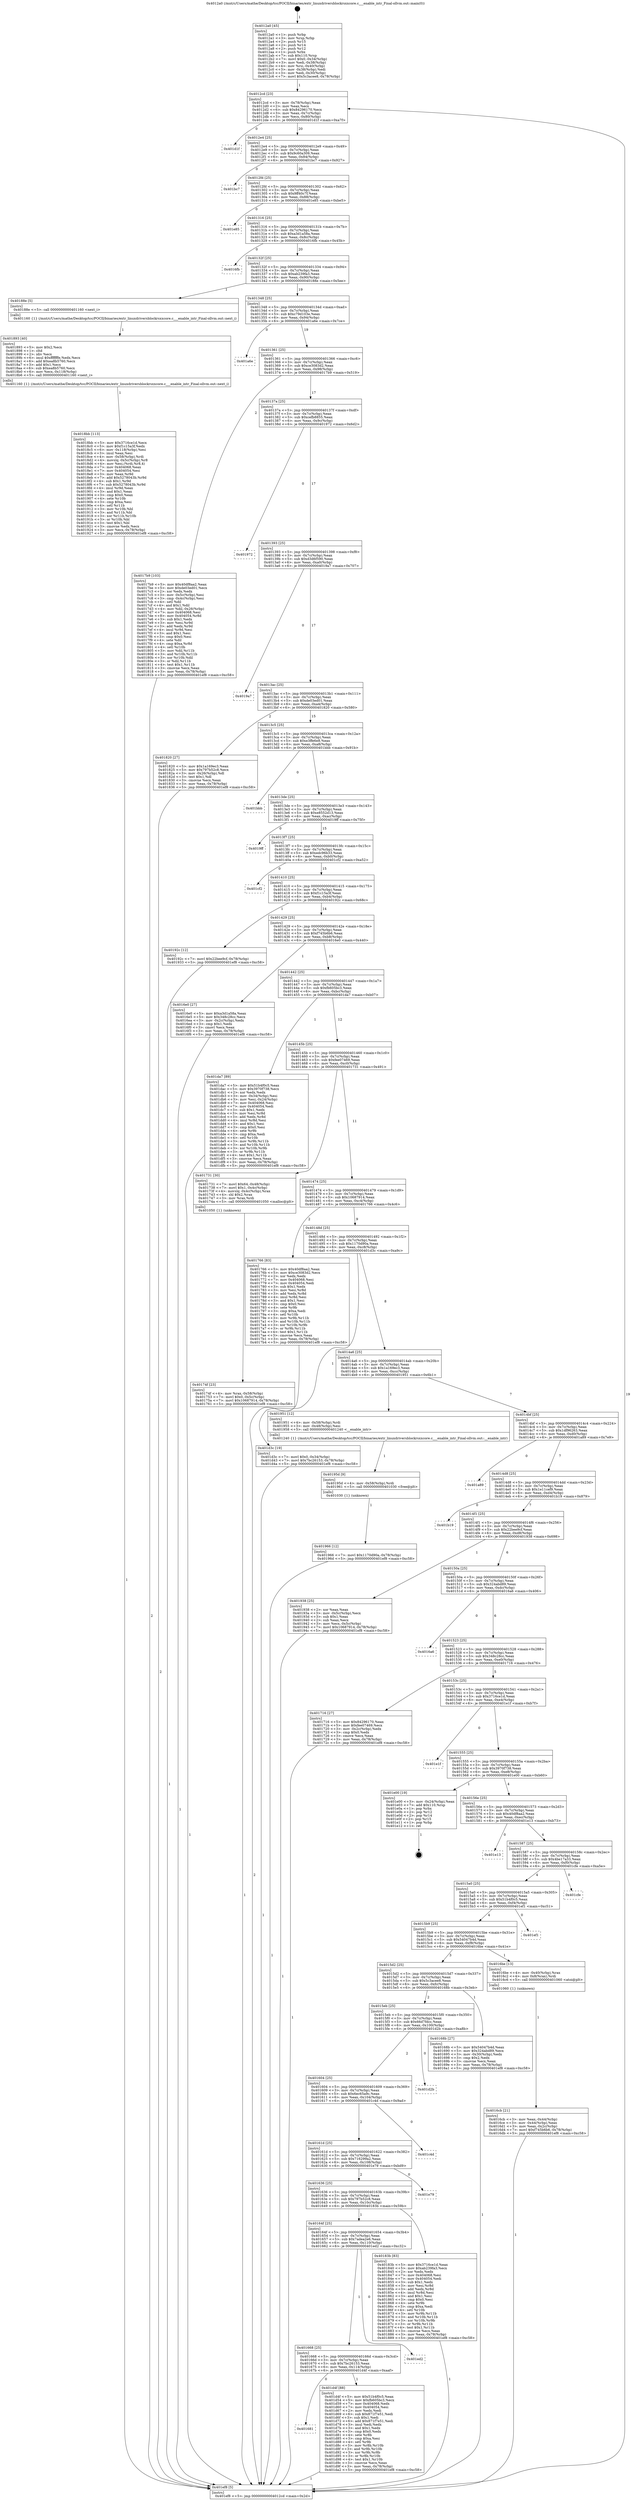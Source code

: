 digraph "0x4012a0" {
  label = "0x4012a0 (/mnt/c/Users/mathe/Desktop/tcc/POCII/binaries/extr_linuxdriversblockrsxxcore.c___enable_intr_Final-ollvm.out::main(0))"
  labelloc = "t"
  node[shape=record]

  Entry [label="",width=0.3,height=0.3,shape=circle,fillcolor=black,style=filled]
  "0x4012cd" [label="{
     0x4012cd [23]\l
     | [instrs]\l
     &nbsp;&nbsp;0x4012cd \<+3\>: mov -0x78(%rbp),%eax\l
     &nbsp;&nbsp;0x4012d0 \<+2\>: mov %eax,%ecx\l
     &nbsp;&nbsp;0x4012d2 \<+6\>: sub $0x84296170,%ecx\l
     &nbsp;&nbsp;0x4012d8 \<+3\>: mov %eax,-0x7c(%rbp)\l
     &nbsp;&nbsp;0x4012db \<+3\>: mov %ecx,-0x80(%rbp)\l
     &nbsp;&nbsp;0x4012de \<+6\>: je 0000000000401d1f \<main+0xa7f\>\l
  }"]
  "0x401d1f" [label="{
     0x401d1f\l
  }", style=dashed]
  "0x4012e4" [label="{
     0x4012e4 [25]\l
     | [instrs]\l
     &nbsp;&nbsp;0x4012e4 \<+5\>: jmp 00000000004012e9 \<main+0x49\>\l
     &nbsp;&nbsp;0x4012e9 \<+3\>: mov -0x7c(%rbp),%eax\l
     &nbsp;&nbsp;0x4012ec \<+5\>: sub $0x9c60a309,%eax\l
     &nbsp;&nbsp;0x4012f1 \<+6\>: mov %eax,-0x84(%rbp)\l
     &nbsp;&nbsp;0x4012f7 \<+6\>: je 0000000000401bc7 \<main+0x927\>\l
  }"]
  Exit [label="",width=0.3,height=0.3,shape=circle,fillcolor=black,style=filled,peripheries=2]
  "0x401bc7" [label="{
     0x401bc7\l
  }", style=dashed]
  "0x4012fd" [label="{
     0x4012fd [25]\l
     | [instrs]\l
     &nbsp;&nbsp;0x4012fd \<+5\>: jmp 0000000000401302 \<main+0x62\>\l
     &nbsp;&nbsp;0x401302 \<+3\>: mov -0x7c(%rbp),%eax\l
     &nbsp;&nbsp;0x401305 \<+5\>: sub $0x9ff40c7f,%eax\l
     &nbsp;&nbsp;0x40130a \<+6\>: mov %eax,-0x88(%rbp)\l
     &nbsp;&nbsp;0x401310 \<+6\>: je 0000000000401e85 \<main+0xbe5\>\l
  }"]
  "0x401681" [label="{
     0x401681\l
  }", style=dashed]
  "0x401e85" [label="{
     0x401e85\l
  }", style=dashed]
  "0x401316" [label="{
     0x401316 [25]\l
     | [instrs]\l
     &nbsp;&nbsp;0x401316 \<+5\>: jmp 000000000040131b \<main+0x7b\>\l
     &nbsp;&nbsp;0x40131b \<+3\>: mov -0x7c(%rbp),%eax\l
     &nbsp;&nbsp;0x40131e \<+5\>: sub $0xa3d1a58a,%eax\l
     &nbsp;&nbsp;0x401323 \<+6\>: mov %eax,-0x8c(%rbp)\l
     &nbsp;&nbsp;0x401329 \<+6\>: je 00000000004016fb \<main+0x45b\>\l
  }"]
  "0x401d4f" [label="{
     0x401d4f [88]\l
     | [instrs]\l
     &nbsp;&nbsp;0x401d4f \<+5\>: mov $0x51b4f0c5,%eax\l
     &nbsp;&nbsp;0x401d54 \<+5\>: mov $0xfb605bc3,%ecx\l
     &nbsp;&nbsp;0x401d59 \<+7\>: mov 0x404068,%edx\l
     &nbsp;&nbsp;0x401d60 \<+7\>: mov 0x404054,%esi\l
     &nbsp;&nbsp;0x401d67 \<+2\>: mov %edx,%edi\l
     &nbsp;&nbsp;0x401d69 \<+6\>: sub $0x871f7e51,%edi\l
     &nbsp;&nbsp;0x401d6f \<+3\>: sub $0x1,%edi\l
     &nbsp;&nbsp;0x401d72 \<+6\>: add $0x871f7e51,%edi\l
     &nbsp;&nbsp;0x401d78 \<+3\>: imul %edi,%edx\l
     &nbsp;&nbsp;0x401d7b \<+3\>: and $0x1,%edx\l
     &nbsp;&nbsp;0x401d7e \<+3\>: cmp $0x0,%edx\l
     &nbsp;&nbsp;0x401d81 \<+4\>: sete %r8b\l
     &nbsp;&nbsp;0x401d85 \<+3\>: cmp $0xa,%esi\l
     &nbsp;&nbsp;0x401d88 \<+4\>: setl %r9b\l
     &nbsp;&nbsp;0x401d8c \<+3\>: mov %r8b,%r10b\l
     &nbsp;&nbsp;0x401d8f \<+3\>: and %r9b,%r10b\l
     &nbsp;&nbsp;0x401d92 \<+3\>: xor %r9b,%r8b\l
     &nbsp;&nbsp;0x401d95 \<+3\>: or %r8b,%r10b\l
     &nbsp;&nbsp;0x401d98 \<+4\>: test $0x1,%r10b\l
     &nbsp;&nbsp;0x401d9c \<+3\>: cmovne %ecx,%eax\l
     &nbsp;&nbsp;0x401d9f \<+3\>: mov %eax,-0x78(%rbp)\l
     &nbsp;&nbsp;0x401da2 \<+5\>: jmp 0000000000401ef8 \<main+0xc58\>\l
  }"]
  "0x4016fb" [label="{
     0x4016fb\l
  }", style=dashed]
  "0x40132f" [label="{
     0x40132f [25]\l
     | [instrs]\l
     &nbsp;&nbsp;0x40132f \<+5\>: jmp 0000000000401334 \<main+0x94\>\l
     &nbsp;&nbsp;0x401334 \<+3\>: mov -0x7c(%rbp),%eax\l
     &nbsp;&nbsp;0x401337 \<+5\>: sub $0xab239fa3,%eax\l
     &nbsp;&nbsp;0x40133c \<+6\>: mov %eax,-0x90(%rbp)\l
     &nbsp;&nbsp;0x401342 \<+6\>: je 000000000040188e \<main+0x5ee\>\l
  }"]
  "0x401668" [label="{
     0x401668 [25]\l
     | [instrs]\l
     &nbsp;&nbsp;0x401668 \<+5\>: jmp 000000000040166d \<main+0x3cd\>\l
     &nbsp;&nbsp;0x40166d \<+3\>: mov -0x7c(%rbp),%eax\l
     &nbsp;&nbsp;0x401670 \<+5\>: sub $0x7bc26153,%eax\l
     &nbsp;&nbsp;0x401675 \<+6\>: mov %eax,-0x114(%rbp)\l
     &nbsp;&nbsp;0x40167b \<+6\>: je 0000000000401d4f \<main+0xaaf\>\l
  }"]
  "0x40188e" [label="{
     0x40188e [5]\l
     | [instrs]\l
     &nbsp;&nbsp;0x40188e \<+5\>: call 0000000000401160 \<next_i\>\l
     | [calls]\l
     &nbsp;&nbsp;0x401160 \{1\} (/mnt/c/Users/mathe/Desktop/tcc/POCII/binaries/extr_linuxdriversblockrsxxcore.c___enable_intr_Final-ollvm.out::next_i)\l
  }"]
  "0x401348" [label="{
     0x401348 [25]\l
     | [instrs]\l
     &nbsp;&nbsp;0x401348 \<+5\>: jmp 000000000040134d \<main+0xad\>\l
     &nbsp;&nbsp;0x40134d \<+3\>: mov -0x7c(%rbp),%eax\l
     &nbsp;&nbsp;0x401350 \<+5\>: sub $0xc79d103e,%eax\l
     &nbsp;&nbsp;0x401355 \<+6\>: mov %eax,-0x94(%rbp)\l
     &nbsp;&nbsp;0x40135b \<+6\>: je 0000000000401a6e \<main+0x7ce\>\l
  }"]
  "0x401ed2" [label="{
     0x401ed2\l
  }", style=dashed]
  "0x401a6e" [label="{
     0x401a6e\l
  }", style=dashed]
  "0x401361" [label="{
     0x401361 [25]\l
     | [instrs]\l
     &nbsp;&nbsp;0x401361 \<+5\>: jmp 0000000000401366 \<main+0xc6\>\l
     &nbsp;&nbsp;0x401366 \<+3\>: mov -0x7c(%rbp),%eax\l
     &nbsp;&nbsp;0x401369 \<+5\>: sub $0xce3083d2,%eax\l
     &nbsp;&nbsp;0x40136e \<+6\>: mov %eax,-0x98(%rbp)\l
     &nbsp;&nbsp;0x401374 \<+6\>: je 00000000004017b9 \<main+0x519\>\l
  }"]
  "0x401966" [label="{
     0x401966 [12]\l
     | [instrs]\l
     &nbsp;&nbsp;0x401966 \<+7\>: movl $0x1170d90a,-0x78(%rbp)\l
     &nbsp;&nbsp;0x40196d \<+5\>: jmp 0000000000401ef8 \<main+0xc58\>\l
  }"]
  "0x4017b9" [label="{
     0x4017b9 [103]\l
     | [instrs]\l
     &nbsp;&nbsp;0x4017b9 \<+5\>: mov $0x40df8aa2,%eax\l
     &nbsp;&nbsp;0x4017be \<+5\>: mov $0xde03ed01,%ecx\l
     &nbsp;&nbsp;0x4017c3 \<+2\>: xor %edx,%edx\l
     &nbsp;&nbsp;0x4017c5 \<+3\>: mov -0x5c(%rbp),%esi\l
     &nbsp;&nbsp;0x4017c8 \<+3\>: cmp -0x4c(%rbp),%esi\l
     &nbsp;&nbsp;0x4017cb \<+4\>: setl %dil\l
     &nbsp;&nbsp;0x4017cf \<+4\>: and $0x1,%dil\l
     &nbsp;&nbsp;0x4017d3 \<+4\>: mov %dil,-0x26(%rbp)\l
     &nbsp;&nbsp;0x4017d7 \<+7\>: mov 0x404068,%esi\l
     &nbsp;&nbsp;0x4017de \<+8\>: mov 0x404054,%r8d\l
     &nbsp;&nbsp;0x4017e6 \<+3\>: sub $0x1,%edx\l
     &nbsp;&nbsp;0x4017e9 \<+3\>: mov %esi,%r9d\l
     &nbsp;&nbsp;0x4017ec \<+3\>: add %edx,%r9d\l
     &nbsp;&nbsp;0x4017ef \<+4\>: imul %r9d,%esi\l
     &nbsp;&nbsp;0x4017f3 \<+3\>: and $0x1,%esi\l
     &nbsp;&nbsp;0x4017f6 \<+3\>: cmp $0x0,%esi\l
     &nbsp;&nbsp;0x4017f9 \<+4\>: sete %dil\l
     &nbsp;&nbsp;0x4017fd \<+4\>: cmp $0xa,%r8d\l
     &nbsp;&nbsp;0x401801 \<+4\>: setl %r10b\l
     &nbsp;&nbsp;0x401805 \<+3\>: mov %dil,%r11b\l
     &nbsp;&nbsp;0x401808 \<+3\>: and %r10b,%r11b\l
     &nbsp;&nbsp;0x40180b \<+3\>: xor %r10b,%dil\l
     &nbsp;&nbsp;0x40180e \<+3\>: or %dil,%r11b\l
     &nbsp;&nbsp;0x401811 \<+4\>: test $0x1,%r11b\l
     &nbsp;&nbsp;0x401815 \<+3\>: cmovne %ecx,%eax\l
     &nbsp;&nbsp;0x401818 \<+3\>: mov %eax,-0x78(%rbp)\l
     &nbsp;&nbsp;0x40181b \<+5\>: jmp 0000000000401ef8 \<main+0xc58\>\l
  }"]
  "0x40137a" [label="{
     0x40137a [25]\l
     | [instrs]\l
     &nbsp;&nbsp;0x40137a \<+5\>: jmp 000000000040137f \<main+0xdf\>\l
     &nbsp;&nbsp;0x40137f \<+3\>: mov -0x7c(%rbp),%eax\l
     &nbsp;&nbsp;0x401382 \<+5\>: sub $0xcefb8855,%eax\l
     &nbsp;&nbsp;0x401387 \<+6\>: mov %eax,-0x9c(%rbp)\l
     &nbsp;&nbsp;0x40138d \<+6\>: je 0000000000401972 \<main+0x6d2\>\l
  }"]
  "0x40195d" [label="{
     0x40195d [9]\l
     | [instrs]\l
     &nbsp;&nbsp;0x40195d \<+4\>: mov -0x58(%rbp),%rdi\l
     &nbsp;&nbsp;0x401961 \<+5\>: call 0000000000401030 \<free@plt\>\l
     | [calls]\l
     &nbsp;&nbsp;0x401030 \{1\} (unknown)\l
  }"]
  "0x401972" [label="{
     0x401972\l
  }", style=dashed]
  "0x401393" [label="{
     0x401393 [25]\l
     | [instrs]\l
     &nbsp;&nbsp;0x401393 \<+5\>: jmp 0000000000401398 \<main+0xf8\>\l
     &nbsp;&nbsp;0x401398 \<+3\>: mov -0x7c(%rbp),%eax\l
     &nbsp;&nbsp;0x40139b \<+5\>: sub $0xd3d6f590,%eax\l
     &nbsp;&nbsp;0x4013a0 \<+6\>: mov %eax,-0xa0(%rbp)\l
     &nbsp;&nbsp;0x4013a6 \<+6\>: je 00000000004019a7 \<main+0x707\>\l
  }"]
  "0x4018bb" [label="{
     0x4018bb [113]\l
     | [instrs]\l
     &nbsp;&nbsp;0x4018bb \<+5\>: mov $0x3716ce1d,%ecx\l
     &nbsp;&nbsp;0x4018c0 \<+5\>: mov $0xf1c15a3f,%edx\l
     &nbsp;&nbsp;0x4018c5 \<+6\>: mov -0x118(%rbp),%esi\l
     &nbsp;&nbsp;0x4018cb \<+3\>: imul %eax,%esi\l
     &nbsp;&nbsp;0x4018ce \<+4\>: mov -0x58(%rbp),%rdi\l
     &nbsp;&nbsp;0x4018d2 \<+4\>: movslq -0x5c(%rbp),%r8\l
     &nbsp;&nbsp;0x4018d6 \<+4\>: mov %esi,(%rdi,%r8,4)\l
     &nbsp;&nbsp;0x4018da \<+7\>: mov 0x404068,%eax\l
     &nbsp;&nbsp;0x4018e1 \<+7\>: mov 0x404054,%esi\l
     &nbsp;&nbsp;0x4018e8 \<+3\>: mov %eax,%r9d\l
     &nbsp;&nbsp;0x4018eb \<+7\>: add $0x5278043b,%r9d\l
     &nbsp;&nbsp;0x4018f2 \<+4\>: sub $0x1,%r9d\l
     &nbsp;&nbsp;0x4018f6 \<+7\>: sub $0x5278043b,%r9d\l
     &nbsp;&nbsp;0x4018fd \<+4\>: imul %r9d,%eax\l
     &nbsp;&nbsp;0x401901 \<+3\>: and $0x1,%eax\l
     &nbsp;&nbsp;0x401904 \<+3\>: cmp $0x0,%eax\l
     &nbsp;&nbsp;0x401907 \<+4\>: sete %r10b\l
     &nbsp;&nbsp;0x40190b \<+3\>: cmp $0xa,%esi\l
     &nbsp;&nbsp;0x40190e \<+4\>: setl %r11b\l
     &nbsp;&nbsp;0x401912 \<+3\>: mov %r10b,%bl\l
     &nbsp;&nbsp;0x401915 \<+3\>: and %r11b,%bl\l
     &nbsp;&nbsp;0x401918 \<+3\>: xor %r11b,%r10b\l
     &nbsp;&nbsp;0x40191b \<+3\>: or %r10b,%bl\l
     &nbsp;&nbsp;0x40191e \<+3\>: test $0x1,%bl\l
     &nbsp;&nbsp;0x401921 \<+3\>: cmovne %edx,%ecx\l
     &nbsp;&nbsp;0x401924 \<+3\>: mov %ecx,-0x78(%rbp)\l
     &nbsp;&nbsp;0x401927 \<+5\>: jmp 0000000000401ef8 \<main+0xc58\>\l
  }"]
  "0x4019a7" [label="{
     0x4019a7\l
  }", style=dashed]
  "0x4013ac" [label="{
     0x4013ac [25]\l
     | [instrs]\l
     &nbsp;&nbsp;0x4013ac \<+5\>: jmp 00000000004013b1 \<main+0x111\>\l
     &nbsp;&nbsp;0x4013b1 \<+3\>: mov -0x7c(%rbp),%eax\l
     &nbsp;&nbsp;0x4013b4 \<+5\>: sub $0xde03ed01,%eax\l
     &nbsp;&nbsp;0x4013b9 \<+6\>: mov %eax,-0xa4(%rbp)\l
     &nbsp;&nbsp;0x4013bf \<+6\>: je 0000000000401820 \<main+0x580\>\l
  }"]
  "0x401893" [label="{
     0x401893 [40]\l
     | [instrs]\l
     &nbsp;&nbsp;0x401893 \<+5\>: mov $0x2,%ecx\l
     &nbsp;&nbsp;0x401898 \<+1\>: cltd\l
     &nbsp;&nbsp;0x401899 \<+2\>: idiv %ecx\l
     &nbsp;&nbsp;0x40189b \<+6\>: imul $0xfffffffe,%edx,%ecx\l
     &nbsp;&nbsp;0x4018a1 \<+6\>: add $0xea8b5760,%ecx\l
     &nbsp;&nbsp;0x4018a7 \<+3\>: add $0x1,%ecx\l
     &nbsp;&nbsp;0x4018aa \<+6\>: sub $0xea8b5760,%ecx\l
     &nbsp;&nbsp;0x4018b0 \<+6\>: mov %ecx,-0x118(%rbp)\l
     &nbsp;&nbsp;0x4018b6 \<+5\>: call 0000000000401160 \<next_i\>\l
     | [calls]\l
     &nbsp;&nbsp;0x401160 \{1\} (/mnt/c/Users/mathe/Desktop/tcc/POCII/binaries/extr_linuxdriversblockrsxxcore.c___enable_intr_Final-ollvm.out::next_i)\l
  }"]
  "0x401820" [label="{
     0x401820 [27]\l
     | [instrs]\l
     &nbsp;&nbsp;0x401820 \<+5\>: mov $0x1a169ec3,%eax\l
     &nbsp;&nbsp;0x401825 \<+5\>: mov $0x797b52c8,%ecx\l
     &nbsp;&nbsp;0x40182a \<+3\>: mov -0x26(%rbp),%dl\l
     &nbsp;&nbsp;0x40182d \<+3\>: test $0x1,%dl\l
     &nbsp;&nbsp;0x401830 \<+3\>: cmovne %ecx,%eax\l
     &nbsp;&nbsp;0x401833 \<+3\>: mov %eax,-0x78(%rbp)\l
     &nbsp;&nbsp;0x401836 \<+5\>: jmp 0000000000401ef8 \<main+0xc58\>\l
  }"]
  "0x4013c5" [label="{
     0x4013c5 [25]\l
     | [instrs]\l
     &nbsp;&nbsp;0x4013c5 \<+5\>: jmp 00000000004013ca \<main+0x12a\>\l
     &nbsp;&nbsp;0x4013ca \<+3\>: mov -0x7c(%rbp),%eax\l
     &nbsp;&nbsp;0x4013cd \<+5\>: sub $0xe3ffe6e8,%eax\l
     &nbsp;&nbsp;0x4013d2 \<+6\>: mov %eax,-0xa8(%rbp)\l
     &nbsp;&nbsp;0x4013d8 \<+6\>: je 0000000000401bbb \<main+0x91b\>\l
  }"]
  "0x40164f" [label="{
     0x40164f [25]\l
     | [instrs]\l
     &nbsp;&nbsp;0x40164f \<+5\>: jmp 0000000000401654 \<main+0x3b4\>\l
     &nbsp;&nbsp;0x401654 \<+3\>: mov -0x7c(%rbp),%eax\l
     &nbsp;&nbsp;0x401657 \<+5\>: sub $0x7adea2e6,%eax\l
     &nbsp;&nbsp;0x40165c \<+6\>: mov %eax,-0x110(%rbp)\l
     &nbsp;&nbsp;0x401662 \<+6\>: je 0000000000401ed2 \<main+0xc32\>\l
  }"]
  "0x401bbb" [label="{
     0x401bbb\l
  }", style=dashed]
  "0x4013de" [label="{
     0x4013de [25]\l
     | [instrs]\l
     &nbsp;&nbsp;0x4013de \<+5\>: jmp 00000000004013e3 \<main+0x143\>\l
     &nbsp;&nbsp;0x4013e3 \<+3\>: mov -0x7c(%rbp),%eax\l
     &nbsp;&nbsp;0x4013e6 \<+5\>: sub $0xe8552d13,%eax\l
     &nbsp;&nbsp;0x4013eb \<+6\>: mov %eax,-0xac(%rbp)\l
     &nbsp;&nbsp;0x4013f1 \<+6\>: je 00000000004019ff \<main+0x75f\>\l
  }"]
  "0x40183b" [label="{
     0x40183b [83]\l
     | [instrs]\l
     &nbsp;&nbsp;0x40183b \<+5\>: mov $0x3716ce1d,%eax\l
     &nbsp;&nbsp;0x401840 \<+5\>: mov $0xab239fa3,%ecx\l
     &nbsp;&nbsp;0x401845 \<+2\>: xor %edx,%edx\l
     &nbsp;&nbsp;0x401847 \<+7\>: mov 0x404068,%esi\l
     &nbsp;&nbsp;0x40184e \<+7\>: mov 0x404054,%edi\l
     &nbsp;&nbsp;0x401855 \<+3\>: sub $0x1,%edx\l
     &nbsp;&nbsp;0x401858 \<+3\>: mov %esi,%r8d\l
     &nbsp;&nbsp;0x40185b \<+3\>: add %edx,%r8d\l
     &nbsp;&nbsp;0x40185e \<+4\>: imul %r8d,%esi\l
     &nbsp;&nbsp;0x401862 \<+3\>: and $0x1,%esi\l
     &nbsp;&nbsp;0x401865 \<+3\>: cmp $0x0,%esi\l
     &nbsp;&nbsp;0x401868 \<+4\>: sete %r9b\l
     &nbsp;&nbsp;0x40186c \<+3\>: cmp $0xa,%edi\l
     &nbsp;&nbsp;0x40186f \<+4\>: setl %r10b\l
     &nbsp;&nbsp;0x401873 \<+3\>: mov %r9b,%r11b\l
     &nbsp;&nbsp;0x401876 \<+3\>: and %r10b,%r11b\l
     &nbsp;&nbsp;0x401879 \<+3\>: xor %r10b,%r9b\l
     &nbsp;&nbsp;0x40187c \<+3\>: or %r9b,%r11b\l
     &nbsp;&nbsp;0x40187f \<+4\>: test $0x1,%r11b\l
     &nbsp;&nbsp;0x401883 \<+3\>: cmovne %ecx,%eax\l
     &nbsp;&nbsp;0x401886 \<+3\>: mov %eax,-0x78(%rbp)\l
     &nbsp;&nbsp;0x401889 \<+5\>: jmp 0000000000401ef8 \<main+0xc58\>\l
  }"]
  "0x4019ff" [label="{
     0x4019ff\l
  }", style=dashed]
  "0x4013f7" [label="{
     0x4013f7 [25]\l
     | [instrs]\l
     &nbsp;&nbsp;0x4013f7 \<+5\>: jmp 00000000004013fc \<main+0x15c\>\l
     &nbsp;&nbsp;0x4013fc \<+3\>: mov -0x7c(%rbp),%eax\l
     &nbsp;&nbsp;0x4013ff \<+5\>: sub $0xedc96b33,%eax\l
     &nbsp;&nbsp;0x401404 \<+6\>: mov %eax,-0xb0(%rbp)\l
     &nbsp;&nbsp;0x40140a \<+6\>: je 0000000000401cf2 \<main+0xa52\>\l
  }"]
  "0x401636" [label="{
     0x401636 [25]\l
     | [instrs]\l
     &nbsp;&nbsp;0x401636 \<+5\>: jmp 000000000040163b \<main+0x39b\>\l
     &nbsp;&nbsp;0x40163b \<+3\>: mov -0x7c(%rbp),%eax\l
     &nbsp;&nbsp;0x40163e \<+5\>: sub $0x797b52c8,%eax\l
     &nbsp;&nbsp;0x401643 \<+6\>: mov %eax,-0x10c(%rbp)\l
     &nbsp;&nbsp;0x401649 \<+6\>: je 000000000040183b \<main+0x59b\>\l
  }"]
  "0x401cf2" [label="{
     0x401cf2\l
  }", style=dashed]
  "0x401410" [label="{
     0x401410 [25]\l
     | [instrs]\l
     &nbsp;&nbsp;0x401410 \<+5\>: jmp 0000000000401415 \<main+0x175\>\l
     &nbsp;&nbsp;0x401415 \<+3\>: mov -0x7c(%rbp),%eax\l
     &nbsp;&nbsp;0x401418 \<+5\>: sub $0xf1c15a3f,%eax\l
     &nbsp;&nbsp;0x40141d \<+6\>: mov %eax,-0xb4(%rbp)\l
     &nbsp;&nbsp;0x401423 \<+6\>: je 000000000040192c \<main+0x68c\>\l
  }"]
  "0x401e79" [label="{
     0x401e79\l
  }", style=dashed]
  "0x40192c" [label="{
     0x40192c [12]\l
     | [instrs]\l
     &nbsp;&nbsp;0x40192c \<+7\>: movl $0x22bee9cf,-0x78(%rbp)\l
     &nbsp;&nbsp;0x401933 \<+5\>: jmp 0000000000401ef8 \<main+0xc58\>\l
  }"]
  "0x401429" [label="{
     0x401429 [25]\l
     | [instrs]\l
     &nbsp;&nbsp;0x401429 \<+5\>: jmp 000000000040142e \<main+0x18e\>\l
     &nbsp;&nbsp;0x40142e \<+3\>: mov -0x7c(%rbp),%eax\l
     &nbsp;&nbsp;0x401431 \<+5\>: sub $0xf745b6b6,%eax\l
     &nbsp;&nbsp;0x401436 \<+6\>: mov %eax,-0xb8(%rbp)\l
     &nbsp;&nbsp;0x40143c \<+6\>: je 00000000004016e0 \<main+0x440\>\l
  }"]
  "0x40161d" [label="{
     0x40161d [25]\l
     | [instrs]\l
     &nbsp;&nbsp;0x40161d \<+5\>: jmp 0000000000401622 \<main+0x382\>\l
     &nbsp;&nbsp;0x401622 \<+3\>: mov -0x7c(%rbp),%eax\l
     &nbsp;&nbsp;0x401625 \<+5\>: sub $0x716299a2,%eax\l
     &nbsp;&nbsp;0x40162a \<+6\>: mov %eax,-0x108(%rbp)\l
     &nbsp;&nbsp;0x401630 \<+6\>: je 0000000000401e79 \<main+0xbd9\>\l
  }"]
  "0x4016e0" [label="{
     0x4016e0 [27]\l
     | [instrs]\l
     &nbsp;&nbsp;0x4016e0 \<+5\>: mov $0xa3d1a58a,%eax\l
     &nbsp;&nbsp;0x4016e5 \<+5\>: mov $0x348c28cc,%ecx\l
     &nbsp;&nbsp;0x4016ea \<+3\>: mov -0x2c(%rbp),%edx\l
     &nbsp;&nbsp;0x4016ed \<+3\>: cmp $0x1,%edx\l
     &nbsp;&nbsp;0x4016f0 \<+3\>: cmovl %ecx,%eax\l
     &nbsp;&nbsp;0x4016f3 \<+3\>: mov %eax,-0x78(%rbp)\l
     &nbsp;&nbsp;0x4016f6 \<+5\>: jmp 0000000000401ef8 \<main+0xc58\>\l
  }"]
  "0x401442" [label="{
     0x401442 [25]\l
     | [instrs]\l
     &nbsp;&nbsp;0x401442 \<+5\>: jmp 0000000000401447 \<main+0x1a7\>\l
     &nbsp;&nbsp;0x401447 \<+3\>: mov -0x7c(%rbp),%eax\l
     &nbsp;&nbsp;0x40144a \<+5\>: sub $0xfb605bc3,%eax\l
     &nbsp;&nbsp;0x40144f \<+6\>: mov %eax,-0xbc(%rbp)\l
     &nbsp;&nbsp;0x401455 \<+6\>: je 0000000000401da7 \<main+0xb07\>\l
  }"]
  "0x401c4d" [label="{
     0x401c4d\l
  }", style=dashed]
  "0x401da7" [label="{
     0x401da7 [89]\l
     | [instrs]\l
     &nbsp;&nbsp;0x401da7 \<+5\>: mov $0x51b4f0c5,%eax\l
     &nbsp;&nbsp;0x401dac \<+5\>: mov $0x3970f738,%ecx\l
     &nbsp;&nbsp;0x401db1 \<+2\>: xor %edx,%edx\l
     &nbsp;&nbsp;0x401db3 \<+3\>: mov -0x34(%rbp),%esi\l
     &nbsp;&nbsp;0x401db6 \<+3\>: mov %esi,-0x24(%rbp)\l
     &nbsp;&nbsp;0x401db9 \<+7\>: mov 0x404068,%esi\l
     &nbsp;&nbsp;0x401dc0 \<+7\>: mov 0x404054,%edi\l
     &nbsp;&nbsp;0x401dc7 \<+3\>: sub $0x1,%edx\l
     &nbsp;&nbsp;0x401dca \<+3\>: mov %esi,%r8d\l
     &nbsp;&nbsp;0x401dcd \<+3\>: add %edx,%r8d\l
     &nbsp;&nbsp;0x401dd0 \<+4\>: imul %r8d,%esi\l
     &nbsp;&nbsp;0x401dd4 \<+3\>: and $0x1,%esi\l
     &nbsp;&nbsp;0x401dd7 \<+3\>: cmp $0x0,%esi\l
     &nbsp;&nbsp;0x401dda \<+4\>: sete %r9b\l
     &nbsp;&nbsp;0x401dde \<+3\>: cmp $0xa,%edi\l
     &nbsp;&nbsp;0x401de1 \<+4\>: setl %r10b\l
     &nbsp;&nbsp;0x401de5 \<+3\>: mov %r9b,%r11b\l
     &nbsp;&nbsp;0x401de8 \<+3\>: and %r10b,%r11b\l
     &nbsp;&nbsp;0x401deb \<+3\>: xor %r10b,%r9b\l
     &nbsp;&nbsp;0x401dee \<+3\>: or %r9b,%r11b\l
     &nbsp;&nbsp;0x401df1 \<+4\>: test $0x1,%r11b\l
     &nbsp;&nbsp;0x401df5 \<+3\>: cmovne %ecx,%eax\l
     &nbsp;&nbsp;0x401df8 \<+3\>: mov %eax,-0x78(%rbp)\l
     &nbsp;&nbsp;0x401dfb \<+5\>: jmp 0000000000401ef8 \<main+0xc58\>\l
  }"]
  "0x40145b" [label="{
     0x40145b [25]\l
     | [instrs]\l
     &nbsp;&nbsp;0x40145b \<+5\>: jmp 0000000000401460 \<main+0x1c0\>\l
     &nbsp;&nbsp;0x401460 \<+3\>: mov -0x7c(%rbp),%eax\l
     &nbsp;&nbsp;0x401463 \<+5\>: sub $0xfee07469,%eax\l
     &nbsp;&nbsp;0x401468 \<+6\>: mov %eax,-0xc0(%rbp)\l
     &nbsp;&nbsp;0x40146e \<+6\>: je 0000000000401731 \<main+0x491\>\l
  }"]
  "0x401604" [label="{
     0x401604 [25]\l
     | [instrs]\l
     &nbsp;&nbsp;0x401604 \<+5\>: jmp 0000000000401609 \<main+0x369\>\l
     &nbsp;&nbsp;0x401609 \<+3\>: mov -0x7c(%rbp),%eax\l
     &nbsp;&nbsp;0x40160c \<+5\>: sub $0x6ec65a9c,%eax\l
     &nbsp;&nbsp;0x401611 \<+6\>: mov %eax,-0x104(%rbp)\l
     &nbsp;&nbsp;0x401617 \<+6\>: je 0000000000401c4d \<main+0x9ad\>\l
  }"]
  "0x401731" [label="{
     0x401731 [30]\l
     | [instrs]\l
     &nbsp;&nbsp;0x401731 \<+7\>: movl $0x64,-0x48(%rbp)\l
     &nbsp;&nbsp;0x401738 \<+7\>: movl $0x1,-0x4c(%rbp)\l
     &nbsp;&nbsp;0x40173f \<+4\>: movslq -0x4c(%rbp),%rax\l
     &nbsp;&nbsp;0x401743 \<+4\>: shl $0x2,%rax\l
     &nbsp;&nbsp;0x401747 \<+3\>: mov %rax,%rdi\l
     &nbsp;&nbsp;0x40174a \<+5\>: call 0000000000401050 \<malloc@plt\>\l
     | [calls]\l
     &nbsp;&nbsp;0x401050 \{1\} (unknown)\l
  }"]
  "0x401474" [label="{
     0x401474 [25]\l
     | [instrs]\l
     &nbsp;&nbsp;0x401474 \<+5\>: jmp 0000000000401479 \<main+0x1d9\>\l
     &nbsp;&nbsp;0x401479 \<+3\>: mov -0x7c(%rbp),%eax\l
     &nbsp;&nbsp;0x40147c \<+5\>: sub $0x10687914,%eax\l
     &nbsp;&nbsp;0x401481 \<+6\>: mov %eax,-0xc4(%rbp)\l
     &nbsp;&nbsp;0x401487 \<+6\>: je 0000000000401766 \<main+0x4c6\>\l
  }"]
  "0x401d2b" [label="{
     0x401d2b\l
  }", style=dashed]
  "0x401766" [label="{
     0x401766 [83]\l
     | [instrs]\l
     &nbsp;&nbsp;0x401766 \<+5\>: mov $0x40df8aa2,%eax\l
     &nbsp;&nbsp;0x40176b \<+5\>: mov $0xce3083d2,%ecx\l
     &nbsp;&nbsp;0x401770 \<+2\>: xor %edx,%edx\l
     &nbsp;&nbsp;0x401772 \<+7\>: mov 0x404068,%esi\l
     &nbsp;&nbsp;0x401779 \<+7\>: mov 0x404054,%edi\l
     &nbsp;&nbsp;0x401780 \<+3\>: sub $0x1,%edx\l
     &nbsp;&nbsp;0x401783 \<+3\>: mov %esi,%r8d\l
     &nbsp;&nbsp;0x401786 \<+3\>: add %edx,%r8d\l
     &nbsp;&nbsp;0x401789 \<+4\>: imul %r8d,%esi\l
     &nbsp;&nbsp;0x40178d \<+3\>: and $0x1,%esi\l
     &nbsp;&nbsp;0x401790 \<+3\>: cmp $0x0,%esi\l
     &nbsp;&nbsp;0x401793 \<+4\>: sete %r9b\l
     &nbsp;&nbsp;0x401797 \<+3\>: cmp $0xa,%edi\l
     &nbsp;&nbsp;0x40179a \<+4\>: setl %r10b\l
     &nbsp;&nbsp;0x40179e \<+3\>: mov %r9b,%r11b\l
     &nbsp;&nbsp;0x4017a1 \<+3\>: and %r10b,%r11b\l
     &nbsp;&nbsp;0x4017a4 \<+3\>: xor %r10b,%r9b\l
     &nbsp;&nbsp;0x4017a7 \<+3\>: or %r9b,%r11b\l
     &nbsp;&nbsp;0x4017aa \<+4\>: test $0x1,%r11b\l
     &nbsp;&nbsp;0x4017ae \<+3\>: cmovne %ecx,%eax\l
     &nbsp;&nbsp;0x4017b1 \<+3\>: mov %eax,-0x78(%rbp)\l
     &nbsp;&nbsp;0x4017b4 \<+5\>: jmp 0000000000401ef8 \<main+0xc58\>\l
  }"]
  "0x40148d" [label="{
     0x40148d [25]\l
     | [instrs]\l
     &nbsp;&nbsp;0x40148d \<+5\>: jmp 0000000000401492 \<main+0x1f2\>\l
     &nbsp;&nbsp;0x401492 \<+3\>: mov -0x7c(%rbp),%eax\l
     &nbsp;&nbsp;0x401495 \<+5\>: sub $0x1170d90a,%eax\l
     &nbsp;&nbsp;0x40149a \<+6\>: mov %eax,-0xc8(%rbp)\l
     &nbsp;&nbsp;0x4014a0 \<+6\>: je 0000000000401d3c \<main+0xa9c\>\l
  }"]
  "0x40174f" [label="{
     0x40174f [23]\l
     | [instrs]\l
     &nbsp;&nbsp;0x40174f \<+4\>: mov %rax,-0x58(%rbp)\l
     &nbsp;&nbsp;0x401753 \<+7\>: movl $0x0,-0x5c(%rbp)\l
     &nbsp;&nbsp;0x40175a \<+7\>: movl $0x10687914,-0x78(%rbp)\l
     &nbsp;&nbsp;0x401761 \<+5\>: jmp 0000000000401ef8 \<main+0xc58\>\l
  }"]
  "0x401d3c" [label="{
     0x401d3c [19]\l
     | [instrs]\l
     &nbsp;&nbsp;0x401d3c \<+7\>: movl $0x0,-0x34(%rbp)\l
     &nbsp;&nbsp;0x401d43 \<+7\>: movl $0x7bc26153,-0x78(%rbp)\l
     &nbsp;&nbsp;0x401d4a \<+5\>: jmp 0000000000401ef8 \<main+0xc58\>\l
  }"]
  "0x4014a6" [label="{
     0x4014a6 [25]\l
     | [instrs]\l
     &nbsp;&nbsp;0x4014a6 \<+5\>: jmp 00000000004014ab \<main+0x20b\>\l
     &nbsp;&nbsp;0x4014ab \<+3\>: mov -0x7c(%rbp),%eax\l
     &nbsp;&nbsp;0x4014ae \<+5\>: sub $0x1a169ec3,%eax\l
     &nbsp;&nbsp;0x4014b3 \<+6\>: mov %eax,-0xcc(%rbp)\l
     &nbsp;&nbsp;0x4014b9 \<+6\>: je 0000000000401951 \<main+0x6b1\>\l
  }"]
  "0x4016cb" [label="{
     0x4016cb [21]\l
     | [instrs]\l
     &nbsp;&nbsp;0x4016cb \<+3\>: mov %eax,-0x44(%rbp)\l
     &nbsp;&nbsp;0x4016ce \<+3\>: mov -0x44(%rbp),%eax\l
     &nbsp;&nbsp;0x4016d1 \<+3\>: mov %eax,-0x2c(%rbp)\l
     &nbsp;&nbsp;0x4016d4 \<+7\>: movl $0xf745b6b6,-0x78(%rbp)\l
     &nbsp;&nbsp;0x4016db \<+5\>: jmp 0000000000401ef8 \<main+0xc58\>\l
  }"]
  "0x401951" [label="{
     0x401951 [12]\l
     | [instrs]\l
     &nbsp;&nbsp;0x401951 \<+4\>: mov -0x58(%rbp),%rdi\l
     &nbsp;&nbsp;0x401955 \<+3\>: mov -0x48(%rbp),%esi\l
     &nbsp;&nbsp;0x401958 \<+5\>: call 0000000000401240 \<__enable_intr\>\l
     | [calls]\l
     &nbsp;&nbsp;0x401240 \{1\} (/mnt/c/Users/mathe/Desktop/tcc/POCII/binaries/extr_linuxdriversblockrsxxcore.c___enable_intr_Final-ollvm.out::__enable_intr)\l
  }"]
  "0x4014bf" [label="{
     0x4014bf [25]\l
     | [instrs]\l
     &nbsp;&nbsp;0x4014bf \<+5\>: jmp 00000000004014c4 \<main+0x224\>\l
     &nbsp;&nbsp;0x4014c4 \<+3\>: mov -0x7c(%rbp),%eax\l
     &nbsp;&nbsp;0x4014c7 \<+5\>: sub $0x1df96263,%eax\l
     &nbsp;&nbsp;0x4014cc \<+6\>: mov %eax,-0xd0(%rbp)\l
     &nbsp;&nbsp;0x4014d2 \<+6\>: je 0000000000401a89 \<main+0x7e9\>\l
  }"]
  "0x4012a0" [label="{
     0x4012a0 [45]\l
     | [instrs]\l
     &nbsp;&nbsp;0x4012a0 \<+1\>: push %rbp\l
     &nbsp;&nbsp;0x4012a1 \<+3\>: mov %rsp,%rbp\l
     &nbsp;&nbsp;0x4012a4 \<+2\>: push %r15\l
     &nbsp;&nbsp;0x4012a6 \<+2\>: push %r14\l
     &nbsp;&nbsp;0x4012a8 \<+2\>: push %r12\l
     &nbsp;&nbsp;0x4012aa \<+1\>: push %rbx\l
     &nbsp;&nbsp;0x4012ab \<+7\>: sub $0x110,%rsp\l
     &nbsp;&nbsp;0x4012b2 \<+7\>: movl $0x0,-0x34(%rbp)\l
     &nbsp;&nbsp;0x4012b9 \<+3\>: mov %edi,-0x38(%rbp)\l
     &nbsp;&nbsp;0x4012bc \<+4\>: mov %rsi,-0x40(%rbp)\l
     &nbsp;&nbsp;0x4012c0 \<+3\>: mov -0x38(%rbp),%edi\l
     &nbsp;&nbsp;0x4012c3 \<+3\>: mov %edi,-0x30(%rbp)\l
     &nbsp;&nbsp;0x4012c6 \<+7\>: movl $0x5c3acee8,-0x78(%rbp)\l
  }"]
  "0x401a89" [label="{
     0x401a89\l
  }", style=dashed]
  "0x4014d8" [label="{
     0x4014d8 [25]\l
     | [instrs]\l
     &nbsp;&nbsp;0x4014d8 \<+5\>: jmp 00000000004014dd \<main+0x23d\>\l
     &nbsp;&nbsp;0x4014dd \<+3\>: mov -0x7c(%rbp),%eax\l
     &nbsp;&nbsp;0x4014e0 \<+5\>: sub $0x1e11cef9,%eax\l
     &nbsp;&nbsp;0x4014e5 \<+6\>: mov %eax,-0xd4(%rbp)\l
     &nbsp;&nbsp;0x4014eb \<+6\>: je 0000000000401b19 \<main+0x879\>\l
  }"]
  "0x401ef8" [label="{
     0x401ef8 [5]\l
     | [instrs]\l
     &nbsp;&nbsp;0x401ef8 \<+5\>: jmp 00000000004012cd \<main+0x2d\>\l
  }"]
  "0x401b19" [label="{
     0x401b19\l
  }", style=dashed]
  "0x4014f1" [label="{
     0x4014f1 [25]\l
     | [instrs]\l
     &nbsp;&nbsp;0x4014f1 \<+5\>: jmp 00000000004014f6 \<main+0x256\>\l
     &nbsp;&nbsp;0x4014f6 \<+3\>: mov -0x7c(%rbp),%eax\l
     &nbsp;&nbsp;0x4014f9 \<+5\>: sub $0x22bee9cf,%eax\l
     &nbsp;&nbsp;0x4014fe \<+6\>: mov %eax,-0xd8(%rbp)\l
     &nbsp;&nbsp;0x401504 \<+6\>: je 0000000000401938 \<main+0x698\>\l
  }"]
  "0x4015eb" [label="{
     0x4015eb [25]\l
     | [instrs]\l
     &nbsp;&nbsp;0x4015eb \<+5\>: jmp 00000000004015f0 \<main+0x350\>\l
     &nbsp;&nbsp;0x4015f0 \<+3\>: mov -0x7c(%rbp),%eax\l
     &nbsp;&nbsp;0x4015f3 \<+5\>: sub $0x66d7fdcc,%eax\l
     &nbsp;&nbsp;0x4015f8 \<+6\>: mov %eax,-0x100(%rbp)\l
     &nbsp;&nbsp;0x4015fe \<+6\>: je 0000000000401d2b \<main+0xa8b\>\l
  }"]
  "0x401938" [label="{
     0x401938 [25]\l
     | [instrs]\l
     &nbsp;&nbsp;0x401938 \<+2\>: xor %eax,%eax\l
     &nbsp;&nbsp;0x40193a \<+3\>: mov -0x5c(%rbp),%ecx\l
     &nbsp;&nbsp;0x40193d \<+3\>: sub $0x1,%eax\l
     &nbsp;&nbsp;0x401940 \<+2\>: sub %eax,%ecx\l
     &nbsp;&nbsp;0x401942 \<+3\>: mov %ecx,-0x5c(%rbp)\l
     &nbsp;&nbsp;0x401945 \<+7\>: movl $0x10687914,-0x78(%rbp)\l
     &nbsp;&nbsp;0x40194c \<+5\>: jmp 0000000000401ef8 \<main+0xc58\>\l
  }"]
  "0x40150a" [label="{
     0x40150a [25]\l
     | [instrs]\l
     &nbsp;&nbsp;0x40150a \<+5\>: jmp 000000000040150f \<main+0x26f\>\l
     &nbsp;&nbsp;0x40150f \<+3\>: mov -0x7c(%rbp),%eax\l
     &nbsp;&nbsp;0x401512 \<+5\>: sub $0x324abd89,%eax\l
     &nbsp;&nbsp;0x401517 \<+6\>: mov %eax,-0xdc(%rbp)\l
     &nbsp;&nbsp;0x40151d \<+6\>: je 00000000004016a6 \<main+0x406\>\l
  }"]
  "0x40168b" [label="{
     0x40168b [27]\l
     | [instrs]\l
     &nbsp;&nbsp;0x40168b \<+5\>: mov $0x54047b4d,%eax\l
     &nbsp;&nbsp;0x401690 \<+5\>: mov $0x324abd89,%ecx\l
     &nbsp;&nbsp;0x401695 \<+3\>: mov -0x30(%rbp),%edx\l
     &nbsp;&nbsp;0x401698 \<+3\>: cmp $0x2,%edx\l
     &nbsp;&nbsp;0x40169b \<+3\>: cmovne %ecx,%eax\l
     &nbsp;&nbsp;0x40169e \<+3\>: mov %eax,-0x78(%rbp)\l
     &nbsp;&nbsp;0x4016a1 \<+5\>: jmp 0000000000401ef8 \<main+0xc58\>\l
  }"]
  "0x4016a6" [label="{
     0x4016a6\l
  }", style=dashed]
  "0x401523" [label="{
     0x401523 [25]\l
     | [instrs]\l
     &nbsp;&nbsp;0x401523 \<+5\>: jmp 0000000000401528 \<main+0x288\>\l
     &nbsp;&nbsp;0x401528 \<+3\>: mov -0x7c(%rbp),%eax\l
     &nbsp;&nbsp;0x40152b \<+5\>: sub $0x348c28cc,%eax\l
     &nbsp;&nbsp;0x401530 \<+6\>: mov %eax,-0xe0(%rbp)\l
     &nbsp;&nbsp;0x401536 \<+6\>: je 0000000000401716 \<main+0x476\>\l
  }"]
  "0x4015d2" [label="{
     0x4015d2 [25]\l
     | [instrs]\l
     &nbsp;&nbsp;0x4015d2 \<+5\>: jmp 00000000004015d7 \<main+0x337\>\l
     &nbsp;&nbsp;0x4015d7 \<+3\>: mov -0x7c(%rbp),%eax\l
     &nbsp;&nbsp;0x4015da \<+5\>: sub $0x5c3acee8,%eax\l
     &nbsp;&nbsp;0x4015df \<+6\>: mov %eax,-0xfc(%rbp)\l
     &nbsp;&nbsp;0x4015e5 \<+6\>: je 000000000040168b \<main+0x3eb\>\l
  }"]
  "0x401716" [label="{
     0x401716 [27]\l
     | [instrs]\l
     &nbsp;&nbsp;0x401716 \<+5\>: mov $0x84296170,%eax\l
     &nbsp;&nbsp;0x40171b \<+5\>: mov $0xfee07469,%ecx\l
     &nbsp;&nbsp;0x401720 \<+3\>: mov -0x2c(%rbp),%edx\l
     &nbsp;&nbsp;0x401723 \<+3\>: cmp $0x0,%edx\l
     &nbsp;&nbsp;0x401726 \<+3\>: cmove %ecx,%eax\l
     &nbsp;&nbsp;0x401729 \<+3\>: mov %eax,-0x78(%rbp)\l
     &nbsp;&nbsp;0x40172c \<+5\>: jmp 0000000000401ef8 \<main+0xc58\>\l
  }"]
  "0x40153c" [label="{
     0x40153c [25]\l
     | [instrs]\l
     &nbsp;&nbsp;0x40153c \<+5\>: jmp 0000000000401541 \<main+0x2a1\>\l
     &nbsp;&nbsp;0x401541 \<+3\>: mov -0x7c(%rbp),%eax\l
     &nbsp;&nbsp;0x401544 \<+5\>: sub $0x3716ce1d,%eax\l
     &nbsp;&nbsp;0x401549 \<+6\>: mov %eax,-0xe4(%rbp)\l
     &nbsp;&nbsp;0x40154f \<+6\>: je 0000000000401e1f \<main+0xb7f\>\l
  }"]
  "0x4016be" [label="{
     0x4016be [13]\l
     | [instrs]\l
     &nbsp;&nbsp;0x4016be \<+4\>: mov -0x40(%rbp),%rax\l
     &nbsp;&nbsp;0x4016c2 \<+4\>: mov 0x8(%rax),%rdi\l
     &nbsp;&nbsp;0x4016c6 \<+5\>: call 0000000000401060 \<atoi@plt\>\l
     | [calls]\l
     &nbsp;&nbsp;0x401060 \{1\} (unknown)\l
  }"]
  "0x401e1f" [label="{
     0x401e1f\l
  }", style=dashed]
  "0x401555" [label="{
     0x401555 [25]\l
     | [instrs]\l
     &nbsp;&nbsp;0x401555 \<+5\>: jmp 000000000040155a \<main+0x2ba\>\l
     &nbsp;&nbsp;0x40155a \<+3\>: mov -0x7c(%rbp),%eax\l
     &nbsp;&nbsp;0x40155d \<+5\>: sub $0x3970f738,%eax\l
     &nbsp;&nbsp;0x401562 \<+6\>: mov %eax,-0xe8(%rbp)\l
     &nbsp;&nbsp;0x401568 \<+6\>: je 0000000000401e00 \<main+0xb60\>\l
  }"]
  "0x4015b9" [label="{
     0x4015b9 [25]\l
     | [instrs]\l
     &nbsp;&nbsp;0x4015b9 \<+5\>: jmp 00000000004015be \<main+0x31e\>\l
     &nbsp;&nbsp;0x4015be \<+3\>: mov -0x7c(%rbp),%eax\l
     &nbsp;&nbsp;0x4015c1 \<+5\>: sub $0x54047b4d,%eax\l
     &nbsp;&nbsp;0x4015c6 \<+6\>: mov %eax,-0xf8(%rbp)\l
     &nbsp;&nbsp;0x4015cc \<+6\>: je 00000000004016be \<main+0x41e\>\l
  }"]
  "0x401e00" [label="{
     0x401e00 [19]\l
     | [instrs]\l
     &nbsp;&nbsp;0x401e00 \<+3\>: mov -0x24(%rbp),%eax\l
     &nbsp;&nbsp;0x401e03 \<+7\>: add $0x110,%rsp\l
     &nbsp;&nbsp;0x401e0a \<+1\>: pop %rbx\l
     &nbsp;&nbsp;0x401e0b \<+2\>: pop %r12\l
     &nbsp;&nbsp;0x401e0d \<+2\>: pop %r14\l
     &nbsp;&nbsp;0x401e0f \<+2\>: pop %r15\l
     &nbsp;&nbsp;0x401e11 \<+1\>: pop %rbp\l
     &nbsp;&nbsp;0x401e12 \<+1\>: ret\l
  }"]
  "0x40156e" [label="{
     0x40156e [25]\l
     | [instrs]\l
     &nbsp;&nbsp;0x40156e \<+5\>: jmp 0000000000401573 \<main+0x2d3\>\l
     &nbsp;&nbsp;0x401573 \<+3\>: mov -0x7c(%rbp),%eax\l
     &nbsp;&nbsp;0x401576 \<+5\>: sub $0x40df8aa2,%eax\l
     &nbsp;&nbsp;0x40157b \<+6\>: mov %eax,-0xec(%rbp)\l
     &nbsp;&nbsp;0x401581 \<+6\>: je 0000000000401e13 \<main+0xb73\>\l
  }"]
  "0x401ef1" [label="{
     0x401ef1\l
  }", style=dashed]
  "0x401e13" [label="{
     0x401e13\l
  }", style=dashed]
  "0x401587" [label="{
     0x401587 [25]\l
     | [instrs]\l
     &nbsp;&nbsp;0x401587 \<+5\>: jmp 000000000040158c \<main+0x2ec\>\l
     &nbsp;&nbsp;0x40158c \<+3\>: mov -0x7c(%rbp),%eax\l
     &nbsp;&nbsp;0x40158f \<+5\>: sub $0x4be17a33,%eax\l
     &nbsp;&nbsp;0x401594 \<+6\>: mov %eax,-0xf0(%rbp)\l
     &nbsp;&nbsp;0x40159a \<+6\>: je 0000000000401cfe \<main+0xa5e\>\l
  }"]
  "0x4015a0" [label="{
     0x4015a0 [25]\l
     | [instrs]\l
     &nbsp;&nbsp;0x4015a0 \<+5\>: jmp 00000000004015a5 \<main+0x305\>\l
     &nbsp;&nbsp;0x4015a5 \<+3\>: mov -0x7c(%rbp),%eax\l
     &nbsp;&nbsp;0x4015a8 \<+5\>: sub $0x51b4f0c5,%eax\l
     &nbsp;&nbsp;0x4015ad \<+6\>: mov %eax,-0xf4(%rbp)\l
     &nbsp;&nbsp;0x4015b3 \<+6\>: je 0000000000401ef1 \<main+0xc51\>\l
  }"]
  "0x401cfe" [label="{
     0x401cfe\l
  }", style=dashed]
  Entry -> "0x4012a0" [label=" 1"]
  "0x4012cd" -> "0x401d1f" [label=" 0"]
  "0x4012cd" -> "0x4012e4" [label=" 20"]
  "0x401e00" -> Exit [label=" 1"]
  "0x4012e4" -> "0x401bc7" [label=" 0"]
  "0x4012e4" -> "0x4012fd" [label=" 20"]
  "0x401da7" -> "0x401ef8" [label=" 1"]
  "0x4012fd" -> "0x401e85" [label=" 0"]
  "0x4012fd" -> "0x401316" [label=" 20"]
  "0x401d4f" -> "0x401ef8" [label=" 1"]
  "0x401316" -> "0x4016fb" [label=" 0"]
  "0x401316" -> "0x40132f" [label=" 20"]
  "0x401668" -> "0x401681" [label=" 0"]
  "0x40132f" -> "0x40188e" [label=" 1"]
  "0x40132f" -> "0x401348" [label=" 19"]
  "0x401668" -> "0x401d4f" [label=" 1"]
  "0x401348" -> "0x401a6e" [label=" 0"]
  "0x401348" -> "0x401361" [label=" 19"]
  "0x40164f" -> "0x401668" [label=" 1"]
  "0x401361" -> "0x4017b9" [label=" 2"]
  "0x401361" -> "0x40137a" [label=" 17"]
  "0x40164f" -> "0x401ed2" [label=" 0"]
  "0x40137a" -> "0x401972" [label=" 0"]
  "0x40137a" -> "0x401393" [label=" 17"]
  "0x401d3c" -> "0x401ef8" [label=" 1"]
  "0x401393" -> "0x4019a7" [label=" 0"]
  "0x401393" -> "0x4013ac" [label=" 17"]
  "0x401966" -> "0x401ef8" [label=" 1"]
  "0x4013ac" -> "0x401820" [label=" 2"]
  "0x4013ac" -> "0x4013c5" [label=" 15"]
  "0x40195d" -> "0x401966" [label=" 1"]
  "0x4013c5" -> "0x401bbb" [label=" 0"]
  "0x4013c5" -> "0x4013de" [label=" 15"]
  "0x401951" -> "0x40195d" [label=" 1"]
  "0x4013de" -> "0x4019ff" [label=" 0"]
  "0x4013de" -> "0x4013f7" [label=" 15"]
  "0x401938" -> "0x401ef8" [label=" 1"]
  "0x4013f7" -> "0x401cf2" [label=" 0"]
  "0x4013f7" -> "0x401410" [label=" 15"]
  "0x4018bb" -> "0x401ef8" [label=" 1"]
  "0x401410" -> "0x40192c" [label=" 1"]
  "0x401410" -> "0x401429" [label=" 14"]
  "0x401893" -> "0x4018bb" [label=" 1"]
  "0x401429" -> "0x4016e0" [label=" 1"]
  "0x401429" -> "0x401442" [label=" 13"]
  "0x40183b" -> "0x401ef8" [label=" 1"]
  "0x401442" -> "0x401da7" [label=" 1"]
  "0x401442" -> "0x40145b" [label=" 12"]
  "0x401636" -> "0x40164f" [label=" 1"]
  "0x40145b" -> "0x401731" [label=" 1"]
  "0x40145b" -> "0x401474" [label=" 11"]
  "0x40192c" -> "0x401ef8" [label=" 1"]
  "0x401474" -> "0x401766" [label=" 2"]
  "0x401474" -> "0x40148d" [label=" 9"]
  "0x40161d" -> "0x401636" [label=" 2"]
  "0x40148d" -> "0x401d3c" [label=" 1"]
  "0x40148d" -> "0x4014a6" [label=" 8"]
  "0x40188e" -> "0x401893" [label=" 1"]
  "0x4014a6" -> "0x401951" [label=" 1"]
  "0x4014a6" -> "0x4014bf" [label=" 7"]
  "0x401604" -> "0x40161d" [label=" 2"]
  "0x4014bf" -> "0x401a89" [label=" 0"]
  "0x4014bf" -> "0x4014d8" [label=" 7"]
  "0x401604" -> "0x401c4d" [label=" 0"]
  "0x4014d8" -> "0x401b19" [label=" 0"]
  "0x4014d8" -> "0x4014f1" [label=" 7"]
  "0x401636" -> "0x40183b" [label=" 1"]
  "0x4014f1" -> "0x401938" [label=" 1"]
  "0x4014f1" -> "0x40150a" [label=" 6"]
  "0x4015eb" -> "0x401604" [label=" 2"]
  "0x40150a" -> "0x4016a6" [label=" 0"]
  "0x40150a" -> "0x401523" [label=" 6"]
  "0x4015eb" -> "0x401d2b" [label=" 0"]
  "0x401523" -> "0x401716" [label=" 1"]
  "0x401523" -> "0x40153c" [label=" 5"]
  "0x401820" -> "0x401ef8" [label=" 2"]
  "0x40153c" -> "0x401e1f" [label=" 0"]
  "0x40153c" -> "0x401555" [label=" 5"]
  "0x4017b9" -> "0x401ef8" [label=" 2"]
  "0x401555" -> "0x401e00" [label=" 1"]
  "0x401555" -> "0x40156e" [label=" 4"]
  "0x40174f" -> "0x401ef8" [label=" 1"]
  "0x40156e" -> "0x401e13" [label=" 0"]
  "0x40156e" -> "0x401587" [label=" 4"]
  "0x401731" -> "0x40174f" [label=" 1"]
  "0x401587" -> "0x401cfe" [label=" 0"]
  "0x401587" -> "0x4015a0" [label=" 4"]
  "0x401716" -> "0x401ef8" [label=" 1"]
  "0x4015a0" -> "0x401ef1" [label=" 0"]
  "0x4015a0" -> "0x4015b9" [label=" 4"]
  "0x401766" -> "0x401ef8" [label=" 2"]
  "0x4015b9" -> "0x4016be" [label=" 1"]
  "0x4015b9" -> "0x4015d2" [label=" 3"]
  "0x40161d" -> "0x401e79" [label=" 0"]
  "0x4015d2" -> "0x40168b" [label=" 1"]
  "0x4015d2" -> "0x4015eb" [label=" 2"]
  "0x40168b" -> "0x401ef8" [label=" 1"]
  "0x4012a0" -> "0x4012cd" [label=" 1"]
  "0x401ef8" -> "0x4012cd" [label=" 19"]
  "0x4016be" -> "0x4016cb" [label=" 1"]
  "0x4016cb" -> "0x401ef8" [label=" 1"]
  "0x4016e0" -> "0x401ef8" [label=" 1"]
}
